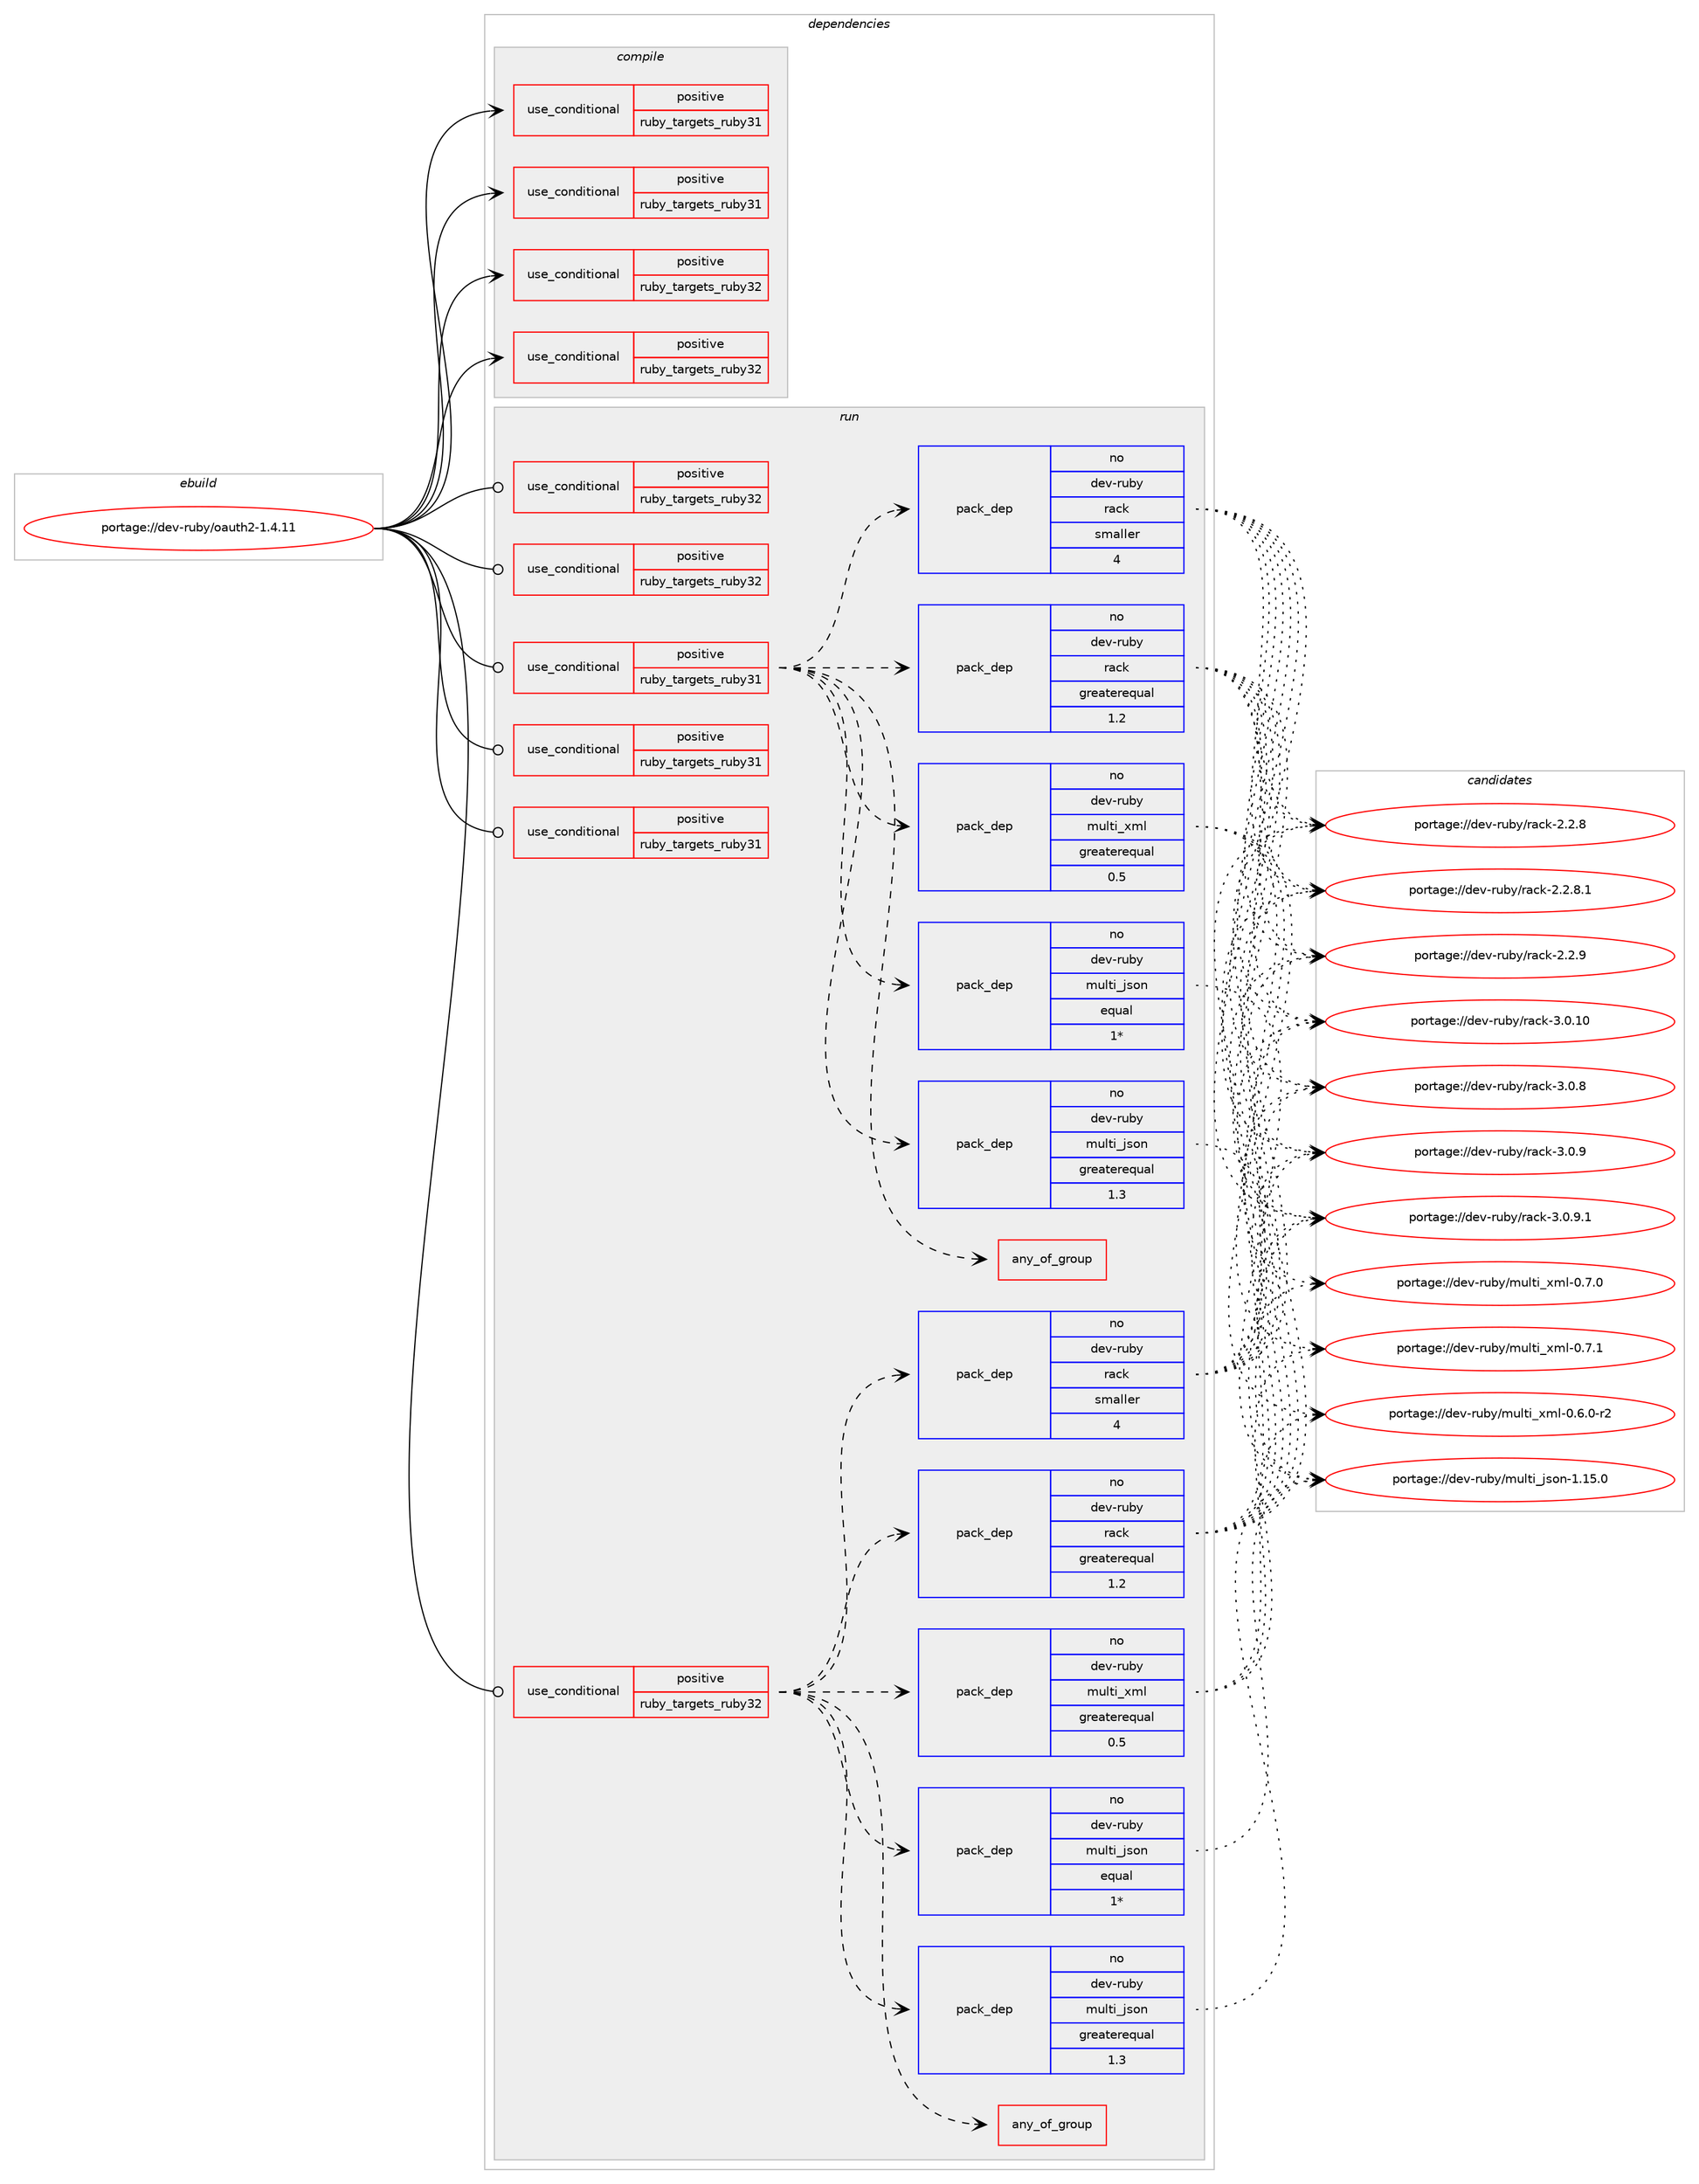 digraph prolog {

# *************
# Graph options
# *************

newrank=true;
concentrate=true;
compound=true;
graph [rankdir=LR,fontname=Helvetica,fontsize=10,ranksep=1.5];#, ranksep=2.5, nodesep=0.2];
edge  [arrowhead=vee];
node  [fontname=Helvetica,fontsize=10];

# **********
# The ebuild
# **********

subgraph cluster_leftcol {
color=gray;
rank=same;
label=<<i>ebuild</i>>;
id [label="portage://dev-ruby/oauth2-1.4.11", color=red, width=4, href="../dev-ruby/oauth2-1.4.11.svg"];
}

# ****************
# The dependencies
# ****************

subgraph cluster_midcol {
color=gray;
label=<<i>dependencies</i>>;
subgraph cluster_compile {
fillcolor="#eeeeee";
style=filled;
label=<<i>compile</i>>;
subgraph cond50612 {
dependency98431 [label=<<TABLE BORDER="0" CELLBORDER="1" CELLSPACING="0" CELLPADDING="4"><TR><TD ROWSPAN="3" CELLPADDING="10">use_conditional</TD></TR><TR><TD>positive</TD></TR><TR><TD>ruby_targets_ruby31</TD></TR></TABLE>>, shape=none, color=red];
# *** BEGIN UNKNOWN DEPENDENCY TYPE (TODO) ***
# dependency98431 -> package_dependency(portage://dev-ruby/oauth2-1.4.11,install,no,dev-lang,ruby,none,[,,],[slot(3.1)],[])
# *** END UNKNOWN DEPENDENCY TYPE (TODO) ***

}
id:e -> dependency98431:w [weight=20,style="solid",arrowhead="vee"];
subgraph cond50613 {
dependency98432 [label=<<TABLE BORDER="0" CELLBORDER="1" CELLSPACING="0" CELLPADDING="4"><TR><TD ROWSPAN="3" CELLPADDING="10">use_conditional</TD></TR><TR><TD>positive</TD></TR><TR><TD>ruby_targets_ruby31</TD></TR></TABLE>>, shape=none, color=red];
# *** BEGIN UNKNOWN DEPENDENCY TYPE (TODO) ***
# dependency98432 -> package_dependency(portage://dev-ruby/oauth2-1.4.11,install,no,virtual,rubygems,none,[,,],[],[use(enable(ruby_targets_ruby31),negative)])
# *** END UNKNOWN DEPENDENCY TYPE (TODO) ***

}
id:e -> dependency98432:w [weight=20,style="solid",arrowhead="vee"];
subgraph cond50614 {
dependency98433 [label=<<TABLE BORDER="0" CELLBORDER="1" CELLSPACING="0" CELLPADDING="4"><TR><TD ROWSPAN="3" CELLPADDING="10">use_conditional</TD></TR><TR><TD>positive</TD></TR><TR><TD>ruby_targets_ruby32</TD></TR></TABLE>>, shape=none, color=red];
# *** BEGIN UNKNOWN DEPENDENCY TYPE (TODO) ***
# dependency98433 -> package_dependency(portage://dev-ruby/oauth2-1.4.11,install,no,dev-lang,ruby,none,[,,],[slot(3.2)],[])
# *** END UNKNOWN DEPENDENCY TYPE (TODO) ***

}
id:e -> dependency98433:w [weight=20,style="solid",arrowhead="vee"];
subgraph cond50615 {
dependency98434 [label=<<TABLE BORDER="0" CELLBORDER="1" CELLSPACING="0" CELLPADDING="4"><TR><TD ROWSPAN="3" CELLPADDING="10">use_conditional</TD></TR><TR><TD>positive</TD></TR><TR><TD>ruby_targets_ruby32</TD></TR></TABLE>>, shape=none, color=red];
# *** BEGIN UNKNOWN DEPENDENCY TYPE (TODO) ***
# dependency98434 -> package_dependency(portage://dev-ruby/oauth2-1.4.11,install,no,virtual,rubygems,none,[,,],[],[use(enable(ruby_targets_ruby32),negative)])
# *** END UNKNOWN DEPENDENCY TYPE (TODO) ***

}
id:e -> dependency98434:w [weight=20,style="solid",arrowhead="vee"];
}
subgraph cluster_compileandrun {
fillcolor="#eeeeee";
style=filled;
label=<<i>compile and run</i>>;
}
subgraph cluster_run {
fillcolor="#eeeeee";
style=filled;
label=<<i>run</i>>;
subgraph cond50616 {
dependency98435 [label=<<TABLE BORDER="0" CELLBORDER="1" CELLSPACING="0" CELLPADDING="4"><TR><TD ROWSPAN="3" CELLPADDING="10">use_conditional</TD></TR><TR><TD>positive</TD></TR><TR><TD>ruby_targets_ruby31</TD></TR></TABLE>>, shape=none, color=red];
subgraph any1166 {
dependency98436 [label=<<TABLE BORDER="0" CELLBORDER="1" CELLSPACING="0" CELLPADDING="4"><TR><TD CELLPADDING="10">any_of_group</TD></TR></TABLE>>, shape=none, color=red];# *** BEGIN UNKNOWN DEPENDENCY TYPE (TODO) ***
# dependency98436 -> package_dependency(portage://dev-ruby/oauth2-1.4.11,run,no,dev-ruby,faraday,none,[,,],[slot(2)],[use(enable(ruby_targets_ruby31),negative)])
# *** END UNKNOWN DEPENDENCY TYPE (TODO) ***

# *** BEGIN UNKNOWN DEPENDENCY TYPE (TODO) ***
# dependency98436 -> package_dependency(portage://dev-ruby/oauth2-1.4.11,run,no,dev-ruby,faraday,none,[,,],[slot(1)],[use(enable(ruby_targets_ruby31),negative)])
# *** END UNKNOWN DEPENDENCY TYPE (TODO) ***

}
dependency98435:e -> dependency98436:w [weight=20,style="dashed",arrowhead="vee"];
# *** BEGIN UNKNOWN DEPENDENCY TYPE (TODO) ***
# dependency98435 -> package_dependency(portage://dev-ruby/oauth2-1.4.11,run,no,dev-ruby,jwt,none,[,,],[slot(2)],[use(enable(ruby_targets_ruby31),negative)])
# *** END UNKNOWN DEPENDENCY TYPE (TODO) ***

subgraph pack46511 {
dependency98437 [label=<<TABLE BORDER="0" CELLBORDER="1" CELLSPACING="0" CELLPADDING="4" WIDTH="220"><TR><TD ROWSPAN="6" CELLPADDING="30">pack_dep</TD></TR><TR><TD WIDTH="110">no</TD></TR><TR><TD>dev-ruby</TD></TR><TR><TD>multi_json</TD></TR><TR><TD>greaterequal</TD></TR><TR><TD>1.3</TD></TR></TABLE>>, shape=none, color=blue];
}
dependency98435:e -> dependency98437:w [weight=20,style="dashed",arrowhead="vee"];
subgraph pack46512 {
dependency98438 [label=<<TABLE BORDER="0" CELLBORDER="1" CELLSPACING="0" CELLPADDING="4" WIDTH="220"><TR><TD ROWSPAN="6" CELLPADDING="30">pack_dep</TD></TR><TR><TD WIDTH="110">no</TD></TR><TR><TD>dev-ruby</TD></TR><TR><TD>multi_json</TD></TR><TR><TD>equal</TD></TR><TR><TD>1*</TD></TR></TABLE>>, shape=none, color=blue];
}
dependency98435:e -> dependency98438:w [weight=20,style="dashed",arrowhead="vee"];
subgraph pack46513 {
dependency98439 [label=<<TABLE BORDER="0" CELLBORDER="1" CELLSPACING="0" CELLPADDING="4" WIDTH="220"><TR><TD ROWSPAN="6" CELLPADDING="30">pack_dep</TD></TR><TR><TD WIDTH="110">no</TD></TR><TR><TD>dev-ruby</TD></TR><TR><TD>multi_xml</TD></TR><TR><TD>greaterequal</TD></TR><TR><TD>0.5</TD></TR></TABLE>>, shape=none, color=blue];
}
dependency98435:e -> dependency98439:w [weight=20,style="dashed",arrowhead="vee"];
subgraph pack46514 {
dependency98440 [label=<<TABLE BORDER="0" CELLBORDER="1" CELLSPACING="0" CELLPADDING="4" WIDTH="220"><TR><TD ROWSPAN="6" CELLPADDING="30">pack_dep</TD></TR><TR><TD WIDTH="110">no</TD></TR><TR><TD>dev-ruby</TD></TR><TR><TD>rack</TD></TR><TR><TD>greaterequal</TD></TR><TR><TD>1.2</TD></TR></TABLE>>, shape=none, color=blue];
}
dependency98435:e -> dependency98440:w [weight=20,style="dashed",arrowhead="vee"];
subgraph pack46515 {
dependency98441 [label=<<TABLE BORDER="0" CELLBORDER="1" CELLSPACING="0" CELLPADDING="4" WIDTH="220"><TR><TD ROWSPAN="6" CELLPADDING="30">pack_dep</TD></TR><TR><TD WIDTH="110">no</TD></TR><TR><TD>dev-ruby</TD></TR><TR><TD>rack</TD></TR><TR><TD>smaller</TD></TR><TR><TD>4</TD></TR></TABLE>>, shape=none, color=blue];
}
dependency98435:e -> dependency98441:w [weight=20,style="dashed",arrowhead="vee"];
}
id:e -> dependency98435:w [weight=20,style="solid",arrowhead="odot"];
subgraph cond50617 {
dependency98442 [label=<<TABLE BORDER="0" CELLBORDER="1" CELLSPACING="0" CELLPADDING="4"><TR><TD ROWSPAN="3" CELLPADDING="10">use_conditional</TD></TR><TR><TD>positive</TD></TR><TR><TD>ruby_targets_ruby31</TD></TR></TABLE>>, shape=none, color=red];
# *** BEGIN UNKNOWN DEPENDENCY TYPE (TODO) ***
# dependency98442 -> package_dependency(portage://dev-ruby/oauth2-1.4.11,run,no,dev-lang,ruby,none,[,,],[slot(3.1)],[])
# *** END UNKNOWN DEPENDENCY TYPE (TODO) ***

}
id:e -> dependency98442:w [weight=20,style="solid",arrowhead="odot"];
subgraph cond50618 {
dependency98443 [label=<<TABLE BORDER="0" CELLBORDER="1" CELLSPACING="0" CELLPADDING="4"><TR><TD ROWSPAN="3" CELLPADDING="10">use_conditional</TD></TR><TR><TD>positive</TD></TR><TR><TD>ruby_targets_ruby31</TD></TR></TABLE>>, shape=none, color=red];
# *** BEGIN UNKNOWN DEPENDENCY TYPE (TODO) ***
# dependency98443 -> package_dependency(portage://dev-ruby/oauth2-1.4.11,run,no,virtual,rubygems,none,[,,],[],[use(enable(ruby_targets_ruby31),negative)])
# *** END UNKNOWN DEPENDENCY TYPE (TODO) ***

}
id:e -> dependency98443:w [weight=20,style="solid",arrowhead="odot"];
subgraph cond50619 {
dependency98444 [label=<<TABLE BORDER="0" CELLBORDER="1" CELLSPACING="0" CELLPADDING="4"><TR><TD ROWSPAN="3" CELLPADDING="10">use_conditional</TD></TR><TR><TD>positive</TD></TR><TR><TD>ruby_targets_ruby32</TD></TR></TABLE>>, shape=none, color=red];
subgraph any1167 {
dependency98445 [label=<<TABLE BORDER="0" CELLBORDER="1" CELLSPACING="0" CELLPADDING="4"><TR><TD CELLPADDING="10">any_of_group</TD></TR></TABLE>>, shape=none, color=red];# *** BEGIN UNKNOWN DEPENDENCY TYPE (TODO) ***
# dependency98445 -> package_dependency(portage://dev-ruby/oauth2-1.4.11,run,no,dev-ruby,faraday,none,[,,],[slot(2)],[use(enable(ruby_targets_ruby32),negative)])
# *** END UNKNOWN DEPENDENCY TYPE (TODO) ***

# *** BEGIN UNKNOWN DEPENDENCY TYPE (TODO) ***
# dependency98445 -> package_dependency(portage://dev-ruby/oauth2-1.4.11,run,no,dev-ruby,faraday,none,[,,],[slot(1)],[use(enable(ruby_targets_ruby32),negative)])
# *** END UNKNOWN DEPENDENCY TYPE (TODO) ***

}
dependency98444:e -> dependency98445:w [weight=20,style="dashed",arrowhead="vee"];
# *** BEGIN UNKNOWN DEPENDENCY TYPE (TODO) ***
# dependency98444 -> package_dependency(portage://dev-ruby/oauth2-1.4.11,run,no,dev-ruby,jwt,none,[,,],[slot(2)],[use(enable(ruby_targets_ruby32),negative)])
# *** END UNKNOWN DEPENDENCY TYPE (TODO) ***

subgraph pack46516 {
dependency98446 [label=<<TABLE BORDER="0" CELLBORDER="1" CELLSPACING="0" CELLPADDING="4" WIDTH="220"><TR><TD ROWSPAN="6" CELLPADDING="30">pack_dep</TD></TR><TR><TD WIDTH="110">no</TD></TR><TR><TD>dev-ruby</TD></TR><TR><TD>multi_json</TD></TR><TR><TD>greaterequal</TD></TR><TR><TD>1.3</TD></TR></TABLE>>, shape=none, color=blue];
}
dependency98444:e -> dependency98446:w [weight=20,style="dashed",arrowhead="vee"];
subgraph pack46517 {
dependency98447 [label=<<TABLE BORDER="0" CELLBORDER="1" CELLSPACING="0" CELLPADDING="4" WIDTH="220"><TR><TD ROWSPAN="6" CELLPADDING="30">pack_dep</TD></TR><TR><TD WIDTH="110">no</TD></TR><TR><TD>dev-ruby</TD></TR><TR><TD>multi_json</TD></TR><TR><TD>equal</TD></TR><TR><TD>1*</TD></TR></TABLE>>, shape=none, color=blue];
}
dependency98444:e -> dependency98447:w [weight=20,style="dashed",arrowhead="vee"];
subgraph pack46518 {
dependency98448 [label=<<TABLE BORDER="0" CELLBORDER="1" CELLSPACING="0" CELLPADDING="4" WIDTH="220"><TR><TD ROWSPAN="6" CELLPADDING="30">pack_dep</TD></TR><TR><TD WIDTH="110">no</TD></TR><TR><TD>dev-ruby</TD></TR><TR><TD>multi_xml</TD></TR><TR><TD>greaterequal</TD></TR><TR><TD>0.5</TD></TR></TABLE>>, shape=none, color=blue];
}
dependency98444:e -> dependency98448:w [weight=20,style="dashed",arrowhead="vee"];
subgraph pack46519 {
dependency98449 [label=<<TABLE BORDER="0" CELLBORDER="1" CELLSPACING="0" CELLPADDING="4" WIDTH="220"><TR><TD ROWSPAN="6" CELLPADDING="30">pack_dep</TD></TR><TR><TD WIDTH="110">no</TD></TR><TR><TD>dev-ruby</TD></TR><TR><TD>rack</TD></TR><TR><TD>greaterequal</TD></TR><TR><TD>1.2</TD></TR></TABLE>>, shape=none, color=blue];
}
dependency98444:e -> dependency98449:w [weight=20,style="dashed",arrowhead="vee"];
subgraph pack46520 {
dependency98450 [label=<<TABLE BORDER="0" CELLBORDER="1" CELLSPACING="0" CELLPADDING="4" WIDTH="220"><TR><TD ROWSPAN="6" CELLPADDING="30">pack_dep</TD></TR><TR><TD WIDTH="110">no</TD></TR><TR><TD>dev-ruby</TD></TR><TR><TD>rack</TD></TR><TR><TD>smaller</TD></TR><TR><TD>4</TD></TR></TABLE>>, shape=none, color=blue];
}
dependency98444:e -> dependency98450:w [weight=20,style="dashed",arrowhead="vee"];
}
id:e -> dependency98444:w [weight=20,style="solid",arrowhead="odot"];
subgraph cond50620 {
dependency98451 [label=<<TABLE BORDER="0" CELLBORDER="1" CELLSPACING="0" CELLPADDING="4"><TR><TD ROWSPAN="3" CELLPADDING="10">use_conditional</TD></TR><TR><TD>positive</TD></TR><TR><TD>ruby_targets_ruby32</TD></TR></TABLE>>, shape=none, color=red];
# *** BEGIN UNKNOWN DEPENDENCY TYPE (TODO) ***
# dependency98451 -> package_dependency(portage://dev-ruby/oauth2-1.4.11,run,no,dev-lang,ruby,none,[,,],[slot(3.2)],[])
# *** END UNKNOWN DEPENDENCY TYPE (TODO) ***

}
id:e -> dependency98451:w [weight=20,style="solid",arrowhead="odot"];
subgraph cond50621 {
dependency98452 [label=<<TABLE BORDER="0" CELLBORDER="1" CELLSPACING="0" CELLPADDING="4"><TR><TD ROWSPAN="3" CELLPADDING="10">use_conditional</TD></TR><TR><TD>positive</TD></TR><TR><TD>ruby_targets_ruby32</TD></TR></TABLE>>, shape=none, color=red];
# *** BEGIN UNKNOWN DEPENDENCY TYPE (TODO) ***
# dependency98452 -> package_dependency(portage://dev-ruby/oauth2-1.4.11,run,no,virtual,rubygems,none,[,,],[],[use(enable(ruby_targets_ruby32),negative)])
# *** END UNKNOWN DEPENDENCY TYPE (TODO) ***

}
id:e -> dependency98452:w [weight=20,style="solid",arrowhead="odot"];
}
}

# **************
# The candidates
# **************

subgraph cluster_choices {
rank=same;
color=gray;
label=<<i>candidates</i>>;

subgraph choice46511 {
color=black;
nodesep=1;
choice1001011184511411798121471091171081161059510611511111045494649534648 [label="portage://dev-ruby/multi_json-1.15.0", color=red, width=4,href="../dev-ruby/multi_json-1.15.0.svg"];
dependency98437:e -> choice1001011184511411798121471091171081161059510611511111045494649534648:w [style=dotted,weight="100"];
}
subgraph choice46512 {
color=black;
nodesep=1;
choice1001011184511411798121471091171081161059510611511111045494649534648 [label="portage://dev-ruby/multi_json-1.15.0", color=red, width=4,href="../dev-ruby/multi_json-1.15.0.svg"];
dependency98438:e -> choice1001011184511411798121471091171081161059510611511111045494649534648:w [style=dotted,weight="100"];
}
subgraph choice46513 {
color=black;
nodesep=1;
choice100101118451141179812147109117108116105951201091084548465446484511450 [label="portage://dev-ruby/multi_xml-0.6.0-r2", color=red, width=4,href="../dev-ruby/multi_xml-0.6.0-r2.svg"];
choice10010111845114117981214710911710811610595120109108454846554648 [label="portage://dev-ruby/multi_xml-0.7.0", color=red, width=4,href="../dev-ruby/multi_xml-0.7.0.svg"];
choice10010111845114117981214710911710811610595120109108454846554649 [label="portage://dev-ruby/multi_xml-0.7.1", color=red, width=4,href="../dev-ruby/multi_xml-0.7.1.svg"];
dependency98439:e -> choice100101118451141179812147109117108116105951201091084548465446484511450:w [style=dotted,weight="100"];
dependency98439:e -> choice10010111845114117981214710911710811610595120109108454846554648:w [style=dotted,weight="100"];
dependency98439:e -> choice10010111845114117981214710911710811610595120109108454846554649:w [style=dotted,weight="100"];
}
subgraph choice46514 {
color=black;
nodesep=1;
choice1001011184511411798121471149799107455046504656 [label="portage://dev-ruby/rack-2.2.8", color=red, width=4,href="../dev-ruby/rack-2.2.8.svg"];
choice10010111845114117981214711497991074550465046564649 [label="portage://dev-ruby/rack-2.2.8.1", color=red, width=4,href="../dev-ruby/rack-2.2.8.1.svg"];
choice1001011184511411798121471149799107455046504657 [label="portage://dev-ruby/rack-2.2.9", color=red, width=4,href="../dev-ruby/rack-2.2.9.svg"];
choice100101118451141179812147114979910745514648464948 [label="portage://dev-ruby/rack-3.0.10", color=red, width=4,href="../dev-ruby/rack-3.0.10.svg"];
choice1001011184511411798121471149799107455146484656 [label="portage://dev-ruby/rack-3.0.8", color=red, width=4,href="../dev-ruby/rack-3.0.8.svg"];
choice1001011184511411798121471149799107455146484657 [label="portage://dev-ruby/rack-3.0.9", color=red, width=4,href="../dev-ruby/rack-3.0.9.svg"];
choice10010111845114117981214711497991074551464846574649 [label="portage://dev-ruby/rack-3.0.9.1", color=red, width=4,href="../dev-ruby/rack-3.0.9.1.svg"];
dependency98440:e -> choice1001011184511411798121471149799107455046504656:w [style=dotted,weight="100"];
dependency98440:e -> choice10010111845114117981214711497991074550465046564649:w [style=dotted,weight="100"];
dependency98440:e -> choice1001011184511411798121471149799107455046504657:w [style=dotted,weight="100"];
dependency98440:e -> choice100101118451141179812147114979910745514648464948:w [style=dotted,weight="100"];
dependency98440:e -> choice1001011184511411798121471149799107455146484656:w [style=dotted,weight="100"];
dependency98440:e -> choice1001011184511411798121471149799107455146484657:w [style=dotted,weight="100"];
dependency98440:e -> choice10010111845114117981214711497991074551464846574649:w [style=dotted,weight="100"];
}
subgraph choice46515 {
color=black;
nodesep=1;
choice1001011184511411798121471149799107455046504656 [label="portage://dev-ruby/rack-2.2.8", color=red, width=4,href="../dev-ruby/rack-2.2.8.svg"];
choice10010111845114117981214711497991074550465046564649 [label="portage://dev-ruby/rack-2.2.8.1", color=red, width=4,href="../dev-ruby/rack-2.2.8.1.svg"];
choice1001011184511411798121471149799107455046504657 [label="portage://dev-ruby/rack-2.2.9", color=red, width=4,href="../dev-ruby/rack-2.2.9.svg"];
choice100101118451141179812147114979910745514648464948 [label="portage://dev-ruby/rack-3.0.10", color=red, width=4,href="../dev-ruby/rack-3.0.10.svg"];
choice1001011184511411798121471149799107455146484656 [label="portage://dev-ruby/rack-3.0.8", color=red, width=4,href="../dev-ruby/rack-3.0.8.svg"];
choice1001011184511411798121471149799107455146484657 [label="portage://dev-ruby/rack-3.0.9", color=red, width=4,href="../dev-ruby/rack-3.0.9.svg"];
choice10010111845114117981214711497991074551464846574649 [label="portage://dev-ruby/rack-3.0.9.1", color=red, width=4,href="../dev-ruby/rack-3.0.9.1.svg"];
dependency98441:e -> choice1001011184511411798121471149799107455046504656:w [style=dotted,weight="100"];
dependency98441:e -> choice10010111845114117981214711497991074550465046564649:w [style=dotted,weight="100"];
dependency98441:e -> choice1001011184511411798121471149799107455046504657:w [style=dotted,weight="100"];
dependency98441:e -> choice100101118451141179812147114979910745514648464948:w [style=dotted,weight="100"];
dependency98441:e -> choice1001011184511411798121471149799107455146484656:w [style=dotted,weight="100"];
dependency98441:e -> choice1001011184511411798121471149799107455146484657:w [style=dotted,weight="100"];
dependency98441:e -> choice10010111845114117981214711497991074551464846574649:w [style=dotted,weight="100"];
}
subgraph choice46516 {
color=black;
nodesep=1;
choice1001011184511411798121471091171081161059510611511111045494649534648 [label="portage://dev-ruby/multi_json-1.15.0", color=red, width=4,href="../dev-ruby/multi_json-1.15.0.svg"];
dependency98446:e -> choice1001011184511411798121471091171081161059510611511111045494649534648:w [style=dotted,weight="100"];
}
subgraph choice46517 {
color=black;
nodesep=1;
choice1001011184511411798121471091171081161059510611511111045494649534648 [label="portage://dev-ruby/multi_json-1.15.0", color=red, width=4,href="../dev-ruby/multi_json-1.15.0.svg"];
dependency98447:e -> choice1001011184511411798121471091171081161059510611511111045494649534648:w [style=dotted,weight="100"];
}
subgraph choice46518 {
color=black;
nodesep=1;
choice100101118451141179812147109117108116105951201091084548465446484511450 [label="portage://dev-ruby/multi_xml-0.6.0-r2", color=red, width=4,href="../dev-ruby/multi_xml-0.6.0-r2.svg"];
choice10010111845114117981214710911710811610595120109108454846554648 [label="portage://dev-ruby/multi_xml-0.7.0", color=red, width=4,href="../dev-ruby/multi_xml-0.7.0.svg"];
choice10010111845114117981214710911710811610595120109108454846554649 [label="portage://dev-ruby/multi_xml-0.7.1", color=red, width=4,href="../dev-ruby/multi_xml-0.7.1.svg"];
dependency98448:e -> choice100101118451141179812147109117108116105951201091084548465446484511450:w [style=dotted,weight="100"];
dependency98448:e -> choice10010111845114117981214710911710811610595120109108454846554648:w [style=dotted,weight="100"];
dependency98448:e -> choice10010111845114117981214710911710811610595120109108454846554649:w [style=dotted,weight="100"];
}
subgraph choice46519 {
color=black;
nodesep=1;
choice1001011184511411798121471149799107455046504656 [label="portage://dev-ruby/rack-2.2.8", color=red, width=4,href="../dev-ruby/rack-2.2.8.svg"];
choice10010111845114117981214711497991074550465046564649 [label="portage://dev-ruby/rack-2.2.8.1", color=red, width=4,href="../dev-ruby/rack-2.2.8.1.svg"];
choice1001011184511411798121471149799107455046504657 [label="portage://dev-ruby/rack-2.2.9", color=red, width=4,href="../dev-ruby/rack-2.2.9.svg"];
choice100101118451141179812147114979910745514648464948 [label="portage://dev-ruby/rack-3.0.10", color=red, width=4,href="../dev-ruby/rack-3.0.10.svg"];
choice1001011184511411798121471149799107455146484656 [label="portage://dev-ruby/rack-3.0.8", color=red, width=4,href="../dev-ruby/rack-3.0.8.svg"];
choice1001011184511411798121471149799107455146484657 [label="portage://dev-ruby/rack-3.0.9", color=red, width=4,href="../dev-ruby/rack-3.0.9.svg"];
choice10010111845114117981214711497991074551464846574649 [label="portage://dev-ruby/rack-3.0.9.1", color=red, width=4,href="../dev-ruby/rack-3.0.9.1.svg"];
dependency98449:e -> choice1001011184511411798121471149799107455046504656:w [style=dotted,weight="100"];
dependency98449:e -> choice10010111845114117981214711497991074550465046564649:w [style=dotted,weight="100"];
dependency98449:e -> choice1001011184511411798121471149799107455046504657:w [style=dotted,weight="100"];
dependency98449:e -> choice100101118451141179812147114979910745514648464948:w [style=dotted,weight="100"];
dependency98449:e -> choice1001011184511411798121471149799107455146484656:w [style=dotted,weight="100"];
dependency98449:e -> choice1001011184511411798121471149799107455146484657:w [style=dotted,weight="100"];
dependency98449:e -> choice10010111845114117981214711497991074551464846574649:w [style=dotted,weight="100"];
}
subgraph choice46520 {
color=black;
nodesep=1;
choice1001011184511411798121471149799107455046504656 [label="portage://dev-ruby/rack-2.2.8", color=red, width=4,href="../dev-ruby/rack-2.2.8.svg"];
choice10010111845114117981214711497991074550465046564649 [label="portage://dev-ruby/rack-2.2.8.1", color=red, width=4,href="../dev-ruby/rack-2.2.8.1.svg"];
choice1001011184511411798121471149799107455046504657 [label="portage://dev-ruby/rack-2.2.9", color=red, width=4,href="../dev-ruby/rack-2.2.9.svg"];
choice100101118451141179812147114979910745514648464948 [label="portage://dev-ruby/rack-3.0.10", color=red, width=4,href="../dev-ruby/rack-3.0.10.svg"];
choice1001011184511411798121471149799107455146484656 [label="portage://dev-ruby/rack-3.0.8", color=red, width=4,href="../dev-ruby/rack-3.0.8.svg"];
choice1001011184511411798121471149799107455146484657 [label="portage://dev-ruby/rack-3.0.9", color=red, width=4,href="../dev-ruby/rack-3.0.9.svg"];
choice10010111845114117981214711497991074551464846574649 [label="portage://dev-ruby/rack-3.0.9.1", color=red, width=4,href="../dev-ruby/rack-3.0.9.1.svg"];
dependency98450:e -> choice1001011184511411798121471149799107455046504656:w [style=dotted,weight="100"];
dependency98450:e -> choice10010111845114117981214711497991074550465046564649:w [style=dotted,weight="100"];
dependency98450:e -> choice1001011184511411798121471149799107455046504657:w [style=dotted,weight="100"];
dependency98450:e -> choice100101118451141179812147114979910745514648464948:w [style=dotted,weight="100"];
dependency98450:e -> choice1001011184511411798121471149799107455146484656:w [style=dotted,weight="100"];
dependency98450:e -> choice1001011184511411798121471149799107455146484657:w [style=dotted,weight="100"];
dependency98450:e -> choice10010111845114117981214711497991074551464846574649:w [style=dotted,weight="100"];
}
}

}
